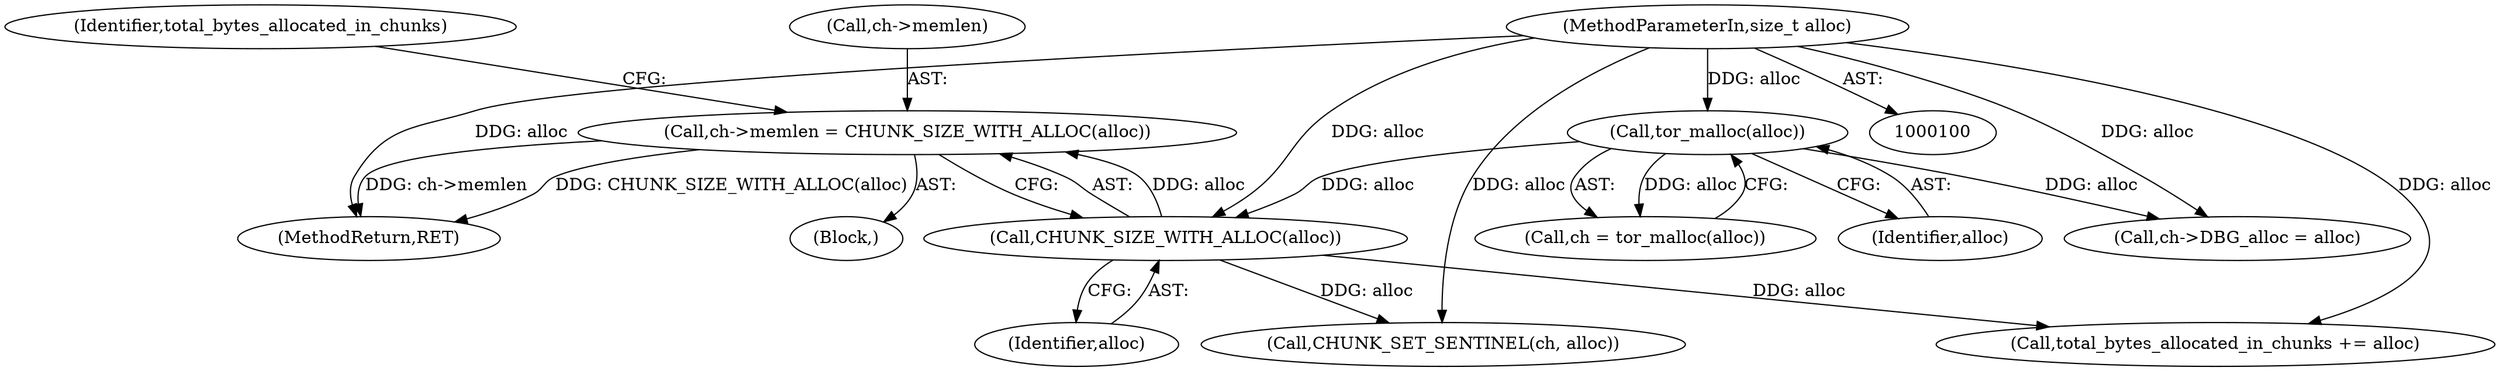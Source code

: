 digraph "0_tor_3cea86eb2fbb65949673eb4ba8ebb695c87a57ce_0@pointer" {
"1000123" [label="(Call,ch->memlen = CHUNK_SIZE_WITH_ALLOC(alloc))"];
"1000127" [label="(Call,CHUNK_SIZE_WITH_ALLOC(alloc))"];
"1000101" [label="(MethodParameterIn,size_t alloc)"];
"1000106" [label="(Call,tor_malloc(alloc))"];
"1000129" [label="(Call,total_bytes_allocated_in_chunks += alloc)"];
"1000123" [label="(Call,ch->memlen = CHUNK_SIZE_WITH_ALLOC(alloc))"];
"1000127" [label="(Call,CHUNK_SIZE_WITH_ALLOC(alloc))"];
"1000104" [label="(Call,ch = tor_malloc(alloc))"];
"1000124" [label="(Call,ch->memlen)"];
"1000102" [label="(Block,)"];
"1000128" [label="(Identifier,alloc)"];
"1000101" [label="(MethodParameterIn,size_t alloc)"];
"1000142" [label="(Call,CHUNK_SET_SENTINEL(ch, alloc))"];
"1000147" [label="(MethodReturn,RET)"];
"1000118" [label="(Call,ch->DBG_alloc = alloc)"];
"1000106" [label="(Call,tor_malloc(alloc))"];
"1000107" [label="(Identifier,alloc)"];
"1000130" [label="(Identifier,total_bytes_allocated_in_chunks)"];
"1000123" -> "1000102"  [label="AST: "];
"1000123" -> "1000127"  [label="CFG: "];
"1000124" -> "1000123"  [label="AST: "];
"1000127" -> "1000123"  [label="AST: "];
"1000130" -> "1000123"  [label="CFG: "];
"1000123" -> "1000147"  [label="DDG: CHUNK_SIZE_WITH_ALLOC(alloc)"];
"1000123" -> "1000147"  [label="DDG: ch->memlen"];
"1000127" -> "1000123"  [label="DDG: alloc"];
"1000127" -> "1000128"  [label="CFG: "];
"1000128" -> "1000127"  [label="AST: "];
"1000101" -> "1000127"  [label="DDG: alloc"];
"1000106" -> "1000127"  [label="DDG: alloc"];
"1000127" -> "1000129"  [label="DDG: alloc"];
"1000127" -> "1000142"  [label="DDG: alloc"];
"1000101" -> "1000100"  [label="AST: "];
"1000101" -> "1000147"  [label="DDG: alloc"];
"1000101" -> "1000106"  [label="DDG: alloc"];
"1000101" -> "1000118"  [label="DDG: alloc"];
"1000101" -> "1000129"  [label="DDG: alloc"];
"1000101" -> "1000142"  [label="DDG: alloc"];
"1000106" -> "1000104"  [label="AST: "];
"1000106" -> "1000107"  [label="CFG: "];
"1000107" -> "1000106"  [label="AST: "];
"1000104" -> "1000106"  [label="CFG: "];
"1000106" -> "1000104"  [label="DDG: alloc"];
"1000106" -> "1000118"  [label="DDG: alloc"];
}
